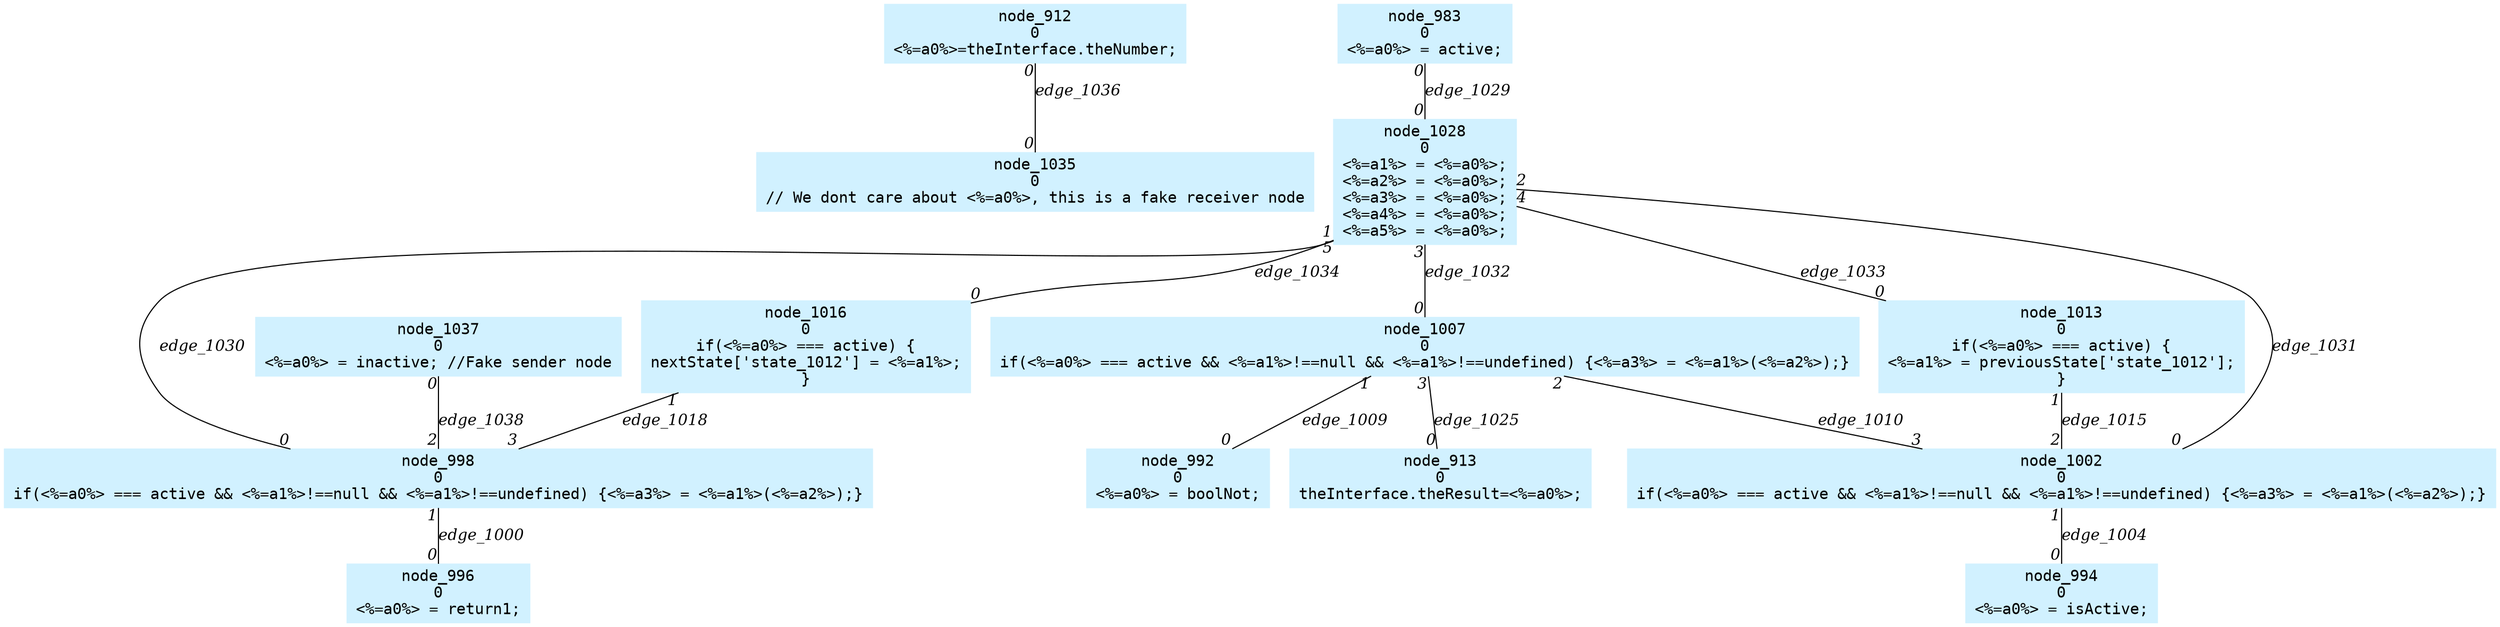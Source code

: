 digraph g{node_912 [shape=box, style=filled, color="#d1f1ff", fontname="Courier", label="node_912
0
<%=a0%>=theInterface.theNumber;
" ]
node_913 [shape=box, style=filled, color="#d1f1ff", fontname="Courier", label="node_913
0
theInterface.theResult=<%=a0%>;
" ]
node_983 [shape=box, style=filled, color="#d1f1ff", fontname="Courier", label="node_983
0
<%=a0%> = active;
" ]
node_992 [shape=box, style=filled, color="#d1f1ff", fontname="Courier", label="node_992
0
<%=a0%> = boolNot;
" ]
node_994 [shape=box, style=filled, color="#d1f1ff", fontname="Courier", label="node_994
0
<%=a0%> = isActive;
" ]
node_996 [shape=box, style=filled, color="#d1f1ff", fontname="Courier", label="node_996
0
<%=a0%> = return1;
" ]
node_998 [shape=box, style=filled, color="#d1f1ff", fontname="Courier", label="node_998
0
if(<%=a0%> === active && <%=a1%>!==null && <%=a1%>!==undefined) {<%=a3%> = <%=a1%>(<%=a2%>);}
" ]
node_1002 [shape=box, style=filled, color="#d1f1ff", fontname="Courier", label="node_1002
0
if(<%=a0%> === active && <%=a1%>!==null && <%=a1%>!==undefined) {<%=a3%> = <%=a1%>(<%=a2%>);}
" ]
node_1007 [shape=box, style=filled, color="#d1f1ff", fontname="Courier", label="node_1007
0
if(<%=a0%> === active && <%=a1%>!==null && <%=a1%>!==undefined) {<%=a3%> = <%=a1%>(<%=a2%>);}
" ]
node_1013 [shape=box, style=filled, color="#d1f1ff", fontname="Courier", label="node_1013
0
if(<%=a0%> === active) {
<%=a1%> = previousState['state_1012'];
}
" ]
node_1016 [shape=box, style=filled, color="#d1f1ff", fontname="Courier", label="node_1016
0
if(<%=a0%> === active) {
nextState['state_1012'] = <%=a1%>;
}
" ]
node_1028 [shape=box, style=filled, color="#d1f1ff", fontname="Courier", label="node_1028
0
<%=a1%> = <%=a0%>;
<%=a2%> = <%=a0%>;
<%=a3%> = <%=a0%>;
<%=a4%> = <%=a0%>;
<%=a5%> = <%=a0%>;
" ]
node_1035 [shape=box, style=filled, color="#d1f1ff", fontname="Courier", label="node_1035
0
// We dont care about <%=a0%>, this is a fake receiver node
" ]
node_1037 [shape=box, style=filled, color="#d1f1ff", fontname="Courier", label="node_1037
0
<%=a0%> = inactive; //Fake sender node
" ]
node_998 -> node_996 [dir=none, arrowHead=none, fontname="Times-Italic", label="edge_1000",  headlabel="0", taillabel="1" ]
node_1002 -> node_994 [dir=none, arrowHead=none, fontname="Times-Italic", label="edge_1004",  headlabel="0", taillabel="1" ]
node_1007 -> node_992 [dir=none, arrowHead=none, fontname="Times-Italic", label="edge_1009",  headlabel="0", taillabel="1" ]
node_1007 -> node_1002 [dir=none, arrowHead=none, fontname="Times-Italic", label="edge_1010",  headlabel="3", taillabel="2" ]
node_1013 -> node_1002 [dir=none, arrowHead=none, fontname="Times-Italic", label="edge_1015",  headlabel="2", taillabel="1" ]
node_1016 -> node_998 [dir=none, arrowHead=none, fontname="Times-Italic", label="edge_1018",  headlabel="3", taillabel="1" ]
node_1007 -> node_913 [dir=none, arrowHead=none, fontname="Times-Italic", label="edge_1025",  headlabel="0", taillabel="3" ]
node_983 -> node_1028 [dir=none, arrowHead=none, fontname="Times-Italic", label="edge_1029",  headlabel="0", taillabel="0" ]
node_1028 -> node_998 [dir=none, arrowHead=none, fontname="Times-Italic", label="edge_1030",  headlabel="0", taillabel="1" ]
node_1028 -> node_1002 [dir=none, arrowHead=none, fontname="Times-Italic", label="edge_1031",  headlabel="0", taillabel="2" ]
node_1028 -> node_1007 [dir=none, arrowHead=none, fontname="Times-Italic", label="edge_1032",  headlabel="0", taillabel="3" ]
node_1028 -> node_1013 [dir=none, arrowHead=none, fontname="Times-Italic", label="edge_1033",  headlabel="0", taillabel="4" ]
node_1028 -> node_1016 [dir=none, arrowHead=none, fontname="Times-Italic", label="edge_1034",  headlabel="0", taillabel="5" ]
node_912 -> node_1035 [dir=none, arrowHead=none, fontname="Times-Italic", label="edge_1036",  headlabel="0", taillabel="0" ]
node_1037 -> node_998 [dir=none, arrowHead=none, fontname="Times-Italic", label="edge_1038",  headlabel="2", taillabel="0" ]
}